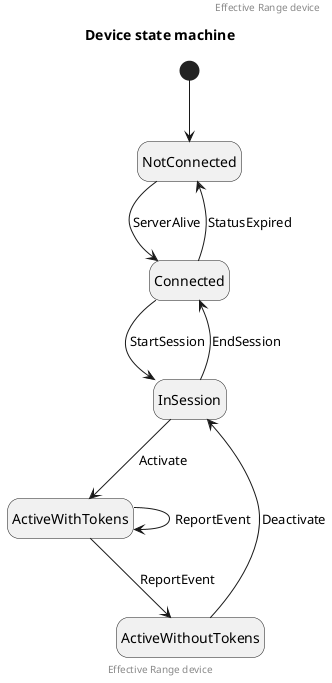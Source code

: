 @startuml

hide empty description

header Effective Range device
title Device state machine

[*] --> NotConnected
NotConnected --> Connected : ServerAlive
Connected --> NotConnected : StatusExpired

Connected --> InSession : StartSession
InSession --> Connected : EndSession

InSession --> ActiveWithTokens : Activate
ActiveWithTokens --> ActiveWithTokens : ReportEvent
ActiveWithTokens --> ActiveWithoutTokens : ReportEvent
ActiveWithoutTokens --> InSession : Deactivate

footer Effective Range device

@enduml
